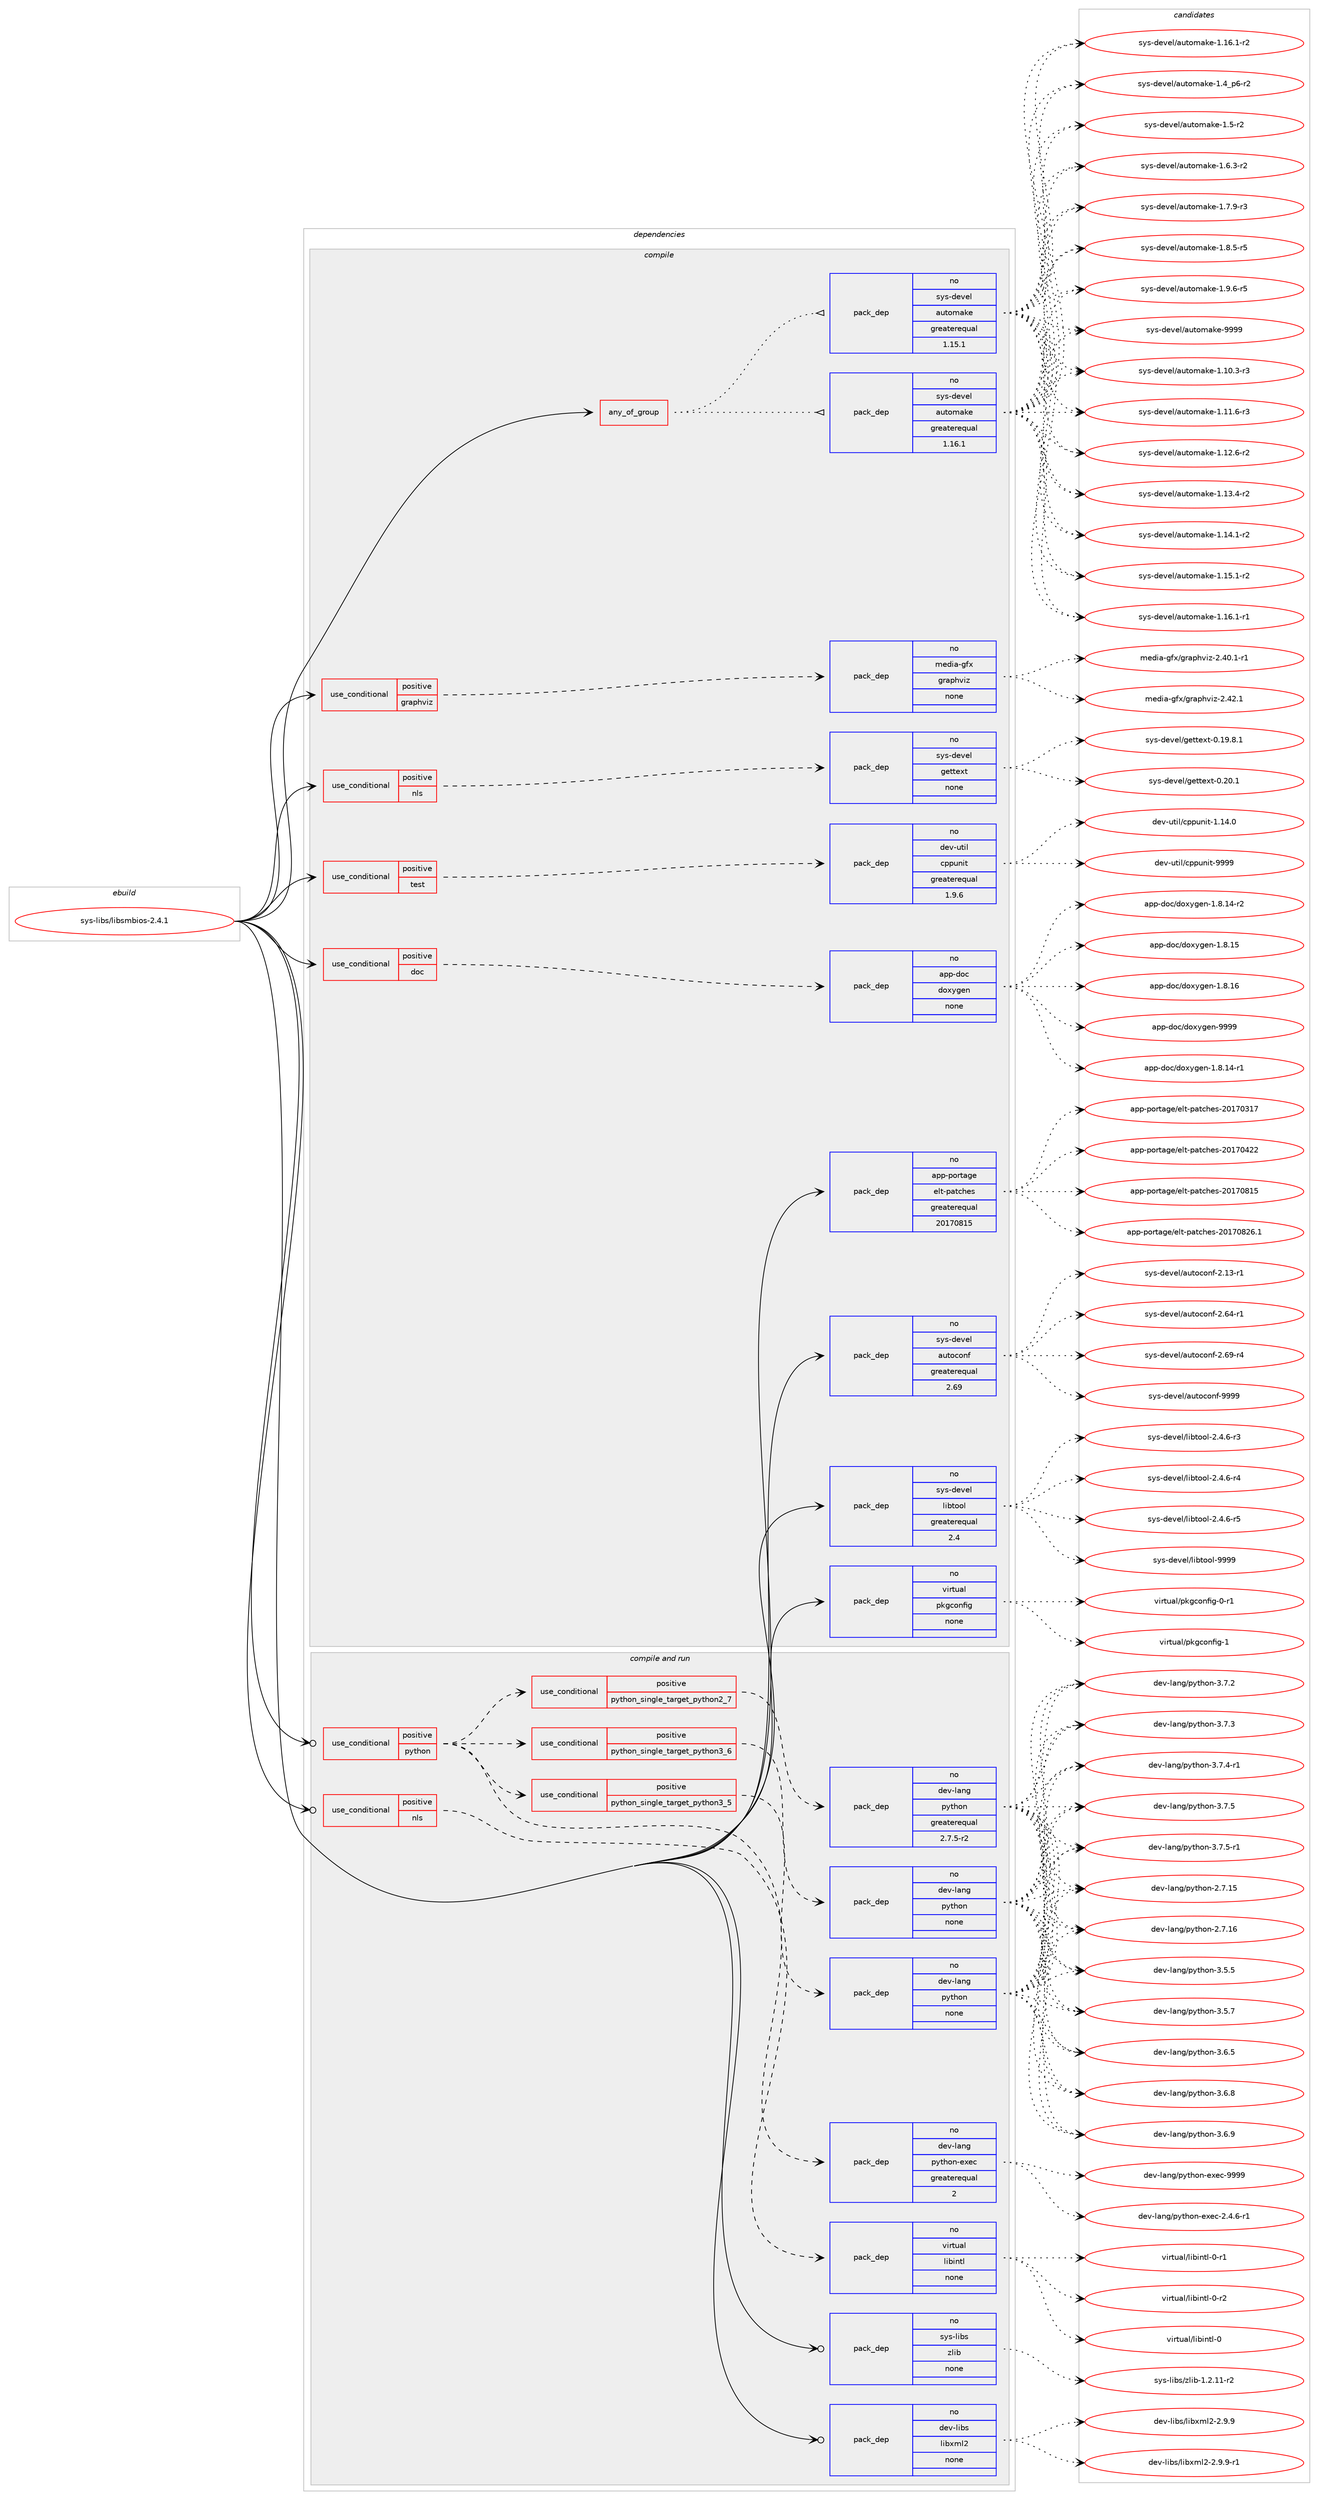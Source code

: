 digraph prolog {

# *************
# Graph options
# *************

newrank=true;
concentrate=true;
compound=true;
graph [rankdir=LR,fontname=Helvetica,fontsize=10,ranksep=1.5];#, ranksep=2.5, nodesep=0.2];
edge  [arrowhead=vee];
node  [fontname=Helvetica,fontsize=10];

# **********
# The ebuild
# **********

subgraph cluster_leftcol {
color=gray;
rank=same;
label=<<i>ebuild</i>>;
id [label="sys-libs/libsmbios-2.4.1", color=red, width=4, href="../sys-libs/libsmbios-2.4.1.svg"];
}

# ****************
# The dependencies
# ****************

subgraph cluster_midcol {
color=gray;
label=<<i>dependencies</i>>;
subgraph cluster_compile {
fillcolor="#eeeeee";
style=filled;
label=<<i>compile</i>>;
subgraph any15237 {
dependency898273 [label=<<TABLE BORDER="0" CELLBORDER="1" CELLSPACING="0" CELLPADDING="4"><TR><TD CELLPADDING="10">any_of_group</TD></TR></TABLE>>, shape=none, color=red];subgraph pack666626 {
dependency898274 [label=<<TABLE BORDER="0" CELLBORDER="1" CELLSPACING="0" CELLPADDING="4" WIDTH="220"><TR><TD ROWSPAN="6" CELLPADDING="30">pack_dep</TD></TR><TR><TD WIDTH="110">no</TD></TR><TR><TD>sys-devel</TD></TR><TR><TD>automake</TD></TR><TR><TD>greaterequal</TD></TR><TR><TD>1.16.1</TD></TR></TABLE>>, shape=none, color=blue];
}
dependency898273:e -> dependency898274:w [weight=20,style="dotted",arrowhead="oinv"];
subgraph pack666627 {
dependency898275 [label=<<TABLE BORDER="0" CELLBORDER="1" CELLSPACING="0" CELLPADDING="4" WIDTH="220"><TR><TD ROWSPAN="6" CELLPADDING="30">pack_dep</TD></TR><TR><TD WIDTH="110">no</TD></TR><TR><TD>sys-devel</TD></TR><TR><TD>automake</TD></TR><TR><TD>greaterequal</TD></TR><TR><TD>1.15.1</TD></TR></TABLE>>, shape=none, color=blue];
}
dependency898273:e -> dependency898275:w [weight=20,style="dotted",arrowhead="oinv"];
}
id:e -> dependency898273:w [weight=20,style="solid",arrowhead="vee"];
subgraph cond215855 {
dependency898276 [label=<<TABLE BORDER="0" CELLBORDER="1" CELLSPACING="0" CELLPADDING="4"><TR><TD ROWSPAN="3" CELLPADDING="10">use_conditional</TD></TR><TR><TD>positive</TD></TR><TR><TD>doc</TD></TR></TABLE>>, shape=none, color=red];
subgraph pack666628 {
dependency898277 [label=<<TABLE BORDER="0" CELLBORDER="1" CELLSPACING="0" CELLPADDING="4" WIDTH="220"><TR><TD ROWSPAN="6" CELLPADDING="30">pack_dep</TD></TR><TR><TD WIDTH="110">no</TD></TR><TR><TD>app-doc</TD></TR><TR><TD>doxygen</TD></TR><TR><TD>none</TD></TR><TR><TD></TD></TR></TABLE>>, shape=none, color=blue];
}
dependency898276:e -> dependency898277:w [weight=20,style="dashed",arrowhead="vee"];
}
id:e -> dependency898276:w [weight=20,style="solid",arrowhead="vee"];
subgraph cond215856 {
dependency898278 [label=<<TABLE BORDER="0" CELLBORDER="1" CELLSPACING="0" CELLPADDING="4"><TR><TD ROWSPAN="3" CELLPADDING="10">use_conditional</TD></TR><TR><TD>positive</TD></TR><TR><TD>graphviz</TD></TR></TABLE>>, shape=none, color=red];
subgraph pack666629 {
dependency898279 [label=<<TABLE BORDER="0" CELLBORDER="1" CELLSPACING="0" CELLPADDING="4" WIDTH="220"><TR><TD ROWSPAN="6" CELLPADDING="30">pack_dep</TD></TR><TR><TD WIDTH="110">no</TD></TR><TR><TD>media-gfx</TD></TR><TR><TD>graphviz</TD></TR><TR><TD>none</TD></TR><TR><TD></TD></TR></TABLE>>, shape=none, color=blue];
}
dependency898278:e -> dependency898279:w [weight=20,style="dashed",arrowhead="vee"];
}
id:e -> dependency898278:w [weight=20,style="solid",arrowhead="vee"];
subgraph cond215857 {
dependency898280 [label=<<TABLE BORDER="0" CELLBORDER="1" CELLSPACING="0" CELLPADDING="4"><TR><TD ROWSPAN="3" CELLPADDING="10">use_conditional</TD></TR><TR><TD>positive</TD></TR><TR><TD>nls</TD></TR></TABLE>>, shape=none, color=red];
subgraph pack666630 {
dependency898281 [label=<<TABLE BORDER="0" CELLBORDER="1" CELLSPACING="0" CELLPADDING="4" WIDTH="220"><TR><TD ROWSPAN="6" CELLPADDING="30">pack_dep</TD></TR><TR><TD WIDTH="110">no</TD></TR><TR><TD>sys-devel</TD></TR><TR><TD>gettext</TD></TR><TR><TD>none</TD></TR><TR><TD></TD></TR></TABLE>>, shape=none, color=blue];
}
dependency898280:e -> dependency898281:w [weight=20,style="dashed",arrowhead="vee"];
}
id:e -> dependency898280:w [weight=20,style="solid",arrowhead="vee"];
subgraph cond215858 {
dependency898282 [label=<<TABLE BORDER="0" CELLBORDER="1" CELLSPACING="0" CELLPADDING="4"><TR><TD ROWSPAN="3" CELLPADDING="10">use_conditional</TD></TR><TR><TD>positive</TD></TR><TR><TD>test</TD></TR></TABLE>>, shape=none, color=red];
subgraph pack666631 {
dependency898283 [label=<<TABLE BORDER="0" CELLBORDER="1" CELLSPACING="0" CELLPADDING="4" WIDTH="220"><TR><TD ROWSPAN="6" CELLPADDING="30">pack_dep</TD></TR><TR><TD WIDTH="110">no</TD></TR><TR><TD>dev-util</TD></TR><TR><TD>cppunit</TD></TR><TR><TD>greaterequal</TD></TR><TR><TD>1.9.6</TD></TR></TABLE>>, shape=none, color=blue];
}
dependency898282:e -> dependency898283:w [weight=20,style="dashed",arrowhead="vee"];
}
id:e -> dependency898282:w [weight=20,style="solid",arrowhead="vee"];
subgraph pack666632 {
dependency898284 [label=<<TABLE BORDER="0" CELLBORDER="1" CELLSPACING="0" CELLPADDING="4" WIDTH="220"><TR><TD ROWSPAN="6" CELLPADDING="30">pack_dep</TD></TR><TR><TD WIDTH="110">no</TD></TR><TR><TD>app-portage</TD></TR><TR><TD>elt-patches</TD></TR><TR><TD>greaterequal</TD></TR><TR><TD>20170815</TD></TR></TABLE>>, shape=none, color=blue];
}
id:e -> dependency898284:w [weight=20,style="solid",arrowhead="vee"];
subgraph pack666633 {
dependency898285 [label=<<TABLE BORDER="0" CELLBORDER="1" CELLSPACING="0" CELLPADDING="4" WIDTH="220"><TR><TD ROWSPAN="6" CELLPADDING="30">pack_dep</TD></TR><TR><TD WIDTH="110">no</TD></TR><TR><TD>sys-devel</TD></TR><TR><TD>autoconf</TD></TR><TR><TD>greaterequal</TD></TR><TR><TD>2.69</TD></TR></TABLE>>, shape=none, color=blue];
}
id:e -> dependency898285:w [weight=20,style="solid",arrowhead="vee"];
subgraph pack666634 {
dependency898286 [label=<<TABLE BORDER="0" CELLBORDER="1" CELLSPACING="0" CELLPADDING="4" WIDTH="220"><TR><TD ROWSPAN="6" CELLPADDING="30">pack_dep</TD></TR><TR><TD WIDTH="110">no</TD></TR><TR><TD>sys-devel</TD></TR><TR><TD>libtool</TD></TR><TR><TD>greaterequal</TD></TR><TR><TD>2.4</TD></TR></TABLE>>, shape=none, color=blue];
}
id:e -> dependency898286:w [weight=20,style="solid",arrowhead="vee"];
subgraph pack666635 {
dependency898287 [label=<<TABLE BORDER="0" CELLBORDER="1" CELLSPACING="0" CELLPADDING="4" WIDTH="220"><TR><TD ROWSPAN="6" CELLPADDING="30">pack_dep</TD></TR><TR><TD WIDTH="110">no</TD></TR><TR><TD>virtual</TD></TR><TR><TD>pkgconfig</TD></TR><TR><TD>none</TD></TR><TR><TD></TD></TR></TABLE>>, shape=none, color=blue];
}
id:e -> dependency898287:w [weight=20,style="solid",arrowhead="vee"];
}
subgraph cluster_compileandrun {
fillcolor="#eeeeee";
style=filled;
label=<<i>compile and run</i>>;
subgraph cond215859 {
dependency898288 [label=<<TABLE BORDER="0" CELLBORDER="1" CELLSPACING="0" CELLPADDING="4"><TR><TD ROWSPAN="3" CELLPADDING="10">use_conditional</TD></TR><TR><TD>positive</TD></TR><TR><TD>nls</TD></TR></TABLE>>, shape=none, color=red];
subgraph pack666636 {
dependency898289 [label=<<TABLE BORDER="0" CELLBORDER="1" CELLSPACING="0" CELLPADDING="4" WIDTH="220"><TR><TD ROWSPAN="6" CELLPADDING="30">pack_dep</TD></TR><TR><TD WIDTH="110">no</TD></TR><TR><TD>virtual</TD></TR><TR><TD>libintl</TD></TR><TR><TD>none</TD></TR><TR><TD></TD></TR></TABLE>>, shape=none, color=blue];
}
dependency898288:e -> dependency898289:w [weight=20,style="dashed",arrowhead="vee"];
}
id:e -> dependency898288:w [weight=20,style="solid",arrowhead="odotvee"];
subgraph cond215860 {
dependency898290 [label=<<TABLE BORDER="0" CELLBORDER="1" CELLSPACING="0" CELLPADDING="4"><TR><TD ROWSPAN="3" CELLPADDING="10">use_conditional</TD></TR><TR><TD>positive</TD></TR><TR><TD>python</TD></TR></TABLE>>, shape=none, color=red];
subgraph cond215861 {
dependency898291 [label=<<TABLE BORDER="0" CELLBORDER="1" CELLSPACING="0" CELLPADDING="4"><TR><TD ROWSPAN="3" CELLPADDING="10">use_conditional</TD></TR><TR><TD>positive</TD></TR><TR><TD>python_single_target_python2_7</TD></TR></TABLE>>, shape=none, color=red];
subgraph pack666637 {
dependency898292 [label=<<TABLE BORDER="0" CELLBORDER="1" CELLSPACING="0" CELLPADDING="4" WIDTH="220"><TR><TD ROWSPAN="6" CELLPADDING="30">pack_dep</TD></TR><TR><TD WIDTH="110">no</TD></TR><TR><TD>dev-lang</TD></TR><TR><TD>python</TD></TR><TR><TD>greaterequal</TD></TR><TR><TD>2.7.5-r2</TD></TR></TABLE>>, shape=none, color=blue];
}
dependency898291:e -> dependency898292:w [weight=20,style="dashed",arrowhead="vee"];
}
dependency898290:e -> dependency898291:w [weight=20,style="dashed",arrowhead="vee"];
subgraph cond215862 {
dependency898293 [label=<<TABLE BORDER="0" CELLBORDER="1" CELLSPACING="0" CELLPADDING="4"><TR><TD ROWSPAN="3" CELLPADDING="10">use_conditional</TD></TR><TR><TD>positive</TD></TR><TR><TD>python_single_target_python3_5</TD></TR></TABLE>>, shape=none, color=red];
subgraph pack666638 {
dependency898294 [label=<<TABLE BORDER="0" CELLBORDER="1" CELLSPACING="0" CELLPADDING="4" WIDTH="220"><TR><TD ROWSPAN="6" CELLPADDING="30">pack_dep</TD></TR><TR><TD WIDTH="110">no</TD></TR><TR><TD>dev-lang</TD></TR><TR><TD>python</TD></TR><TR><TD>none</TD></TR><TR><TD></TD></TR></TABLE>>, shape=none, color=blue];
}
dependency898293:e -> dependency898294:w [weight=20,style="dashed",arrowhead="vee"];
}
dependency898290:e -> dependency898293:w [weight=20,style="dashed",arrowhead="vee"];
subgraph cond215863 {
dependency898295 [label=<<TABLE BORDER="0" CELLBORDER="1" CELLSPACING="0" CELLPADDING="4"><TR><TD ROWSPAN="3" CELLPADDING="10">use_conditional</TD></TR><TR><TD>positive</TD></TR><TR><TD>python_single_target_python3_6</TD></TR></TABLE>>, shape=none, color=red];
subgraph pack666639 {
dependency898296 [label=<<TABLE BORDER="0" CELLBORDER="1" CELLSPACING="0" CELLPADDING="4" WIDTH="220"><TR><TD ROWSPAN="6" CELLPADDING="30">pack_dep</TD></TR><TR><TD WIDTH="110">no</TD></TR><TR><TD>dev-lang</TD></TR><TR><TD>python</TD></TR><TR><TD>none</TD></TR><TR><TD></TD></TR></TABLE>>, shape=none, color=blue];
}
dependency898295:e -> dependency898296:w [weight=20,style="dashed",arrowhead="vee"];
}
dependency898290:e -> dependency898295:w [weight=20,style="dashed",arrowhead="vee"];
subgraph pack666640 {
dependency898297 [label=<<TABLE BORDER="0" CELLBORDER="1" CELLSPACING="0" CELLPADDING="4" WIDTH="220"><TR><TD ROWSPAN="6" CELLPADDING="30">pack_dep</TD></TR><TR><TD WIDTH="110">no</TD></TR><TR><TD>dev-lang</TD></TR><TR><TD>python-exec</TD></TR><TR><TD>greaterequal</TD></TR><TR><TD>2</TD></TR></TABLE>>, shape=none, color=blue];
}
dependency898290:e -> dependency898297:w [weight=20,style="dashed",arrowhead="vee"];
}
id:e -> dependency898290:w [weight=20,style="solid",arrowhead="odotvee"];
subgraph pack666641 {
dependency898298 [label=<<TABLE BORDER="0" CELLBORDER="1" CELLSPACING="0" CELLPADDING="4" WIDTH="220"><TR><TD ROWSPAN="6" CELLPADDING="30">pack_dep</TD></TR><TR><TD WIDTH="110">no</TD></TR><TR><TD>dev-libs</TD></TR><TR><TD>libxml2</TD></TR><TR><TD>none</TD></TR><TR><TD></TD></TR></TABLE>>, shape=none, color=blue];
}
id:e -> dependency898298:w [weight=20,style="solid",arrowhead="odotvee"];
subgraph pack666642 {
dependency898299 [label=<<TABLE BORDER="0" CELLBORDER="1" CELLSPACING="0" CELLPADDING="4" WIDTH="220"><TR><TD ROWSPAN="6" CELLPADDING="30">pack_dep</TD></TR><TR><TD WIDTH="110">no</TD></TR><TR><TD>sys-libs</TD></TR><TR><TD>zlib</TD></TR><TR><TD>none</TD></TR><TR><TD></TD></TR></TABLE>>, shape=none, color=blue];
}
id:e -> dependency898299:w [weight=20,style="solid",arrowhead="odotvee"];
}
subgraph cluster_run {
fillcolor="#eeeeee";
style=filled;
label=<<i>run</i>>;
}
}

# **************
# The candidates
# **************

subgraph cluster_choices {
rank=same;
color=gray;
label=<<i>candidates</i>>;

subgraph choice666626 {
color=black;
nodesep=1;
choice11512111545100101118101108479711711611110997107101454946494846514511451 [label="sys-devel/automake-1.10.3-r3", color=red, width=4,href="../sys-devel/automake-1.10.3-r3.svg"];
choice11512111545100101118101108479711711611110997107101454946494946544511451 [label="sys-devel/automake-1.11.6-r3", color=red, width=4,href="../sys-devel/automake-1.11.6-r3.svg"];
choice11512111545100101118101108479711711611110997107101454946495046544511450 [label="sys-devel/automake-1.12.6-r2", color=red, width=4,href="../sys-devel/automake-1.12.6-r2.svg"];
choice11512111545100101118101108479711711611110997107101454946495146524511450 [label="sys-devel/automake-1.13.4-r2", color=red, width=4,href="../sys-devel/automake-1.13.4-r2.svg"];
choice11512111545100101118101108479711711611110997107101454946495246494511450 [label="sys-devel/automake-1.14.1-r2", color=red, width=4,href="../sys-devel/automake-1.14.1-r2.svg"];
choice11512111545100101118101108479711711611110997107101454946495346494511450 [label="sys-devel/automake-1.15.1-r2", color=red, width=4,href="../sys-devel/automake-1.15.1-r2.svg"];
choice11512111545100101118101108479711711611110997107101454946495446494511449 [label="sys-devel/automake-1.16.1-r1", color=red, width=4,href="../sys-devel/automake-1.16.1-r1.svg"];
choice11512111545100101118101108479711711611110997107101454946495446494511450 [label="sys-devel/automake-1.16.1-r2", color=red, width=4,href="../sys-devel/automake-1.16.1-r2.svg"];
choice115121115451001011181011084797117116111109971071014549465295112544511450 [label="sys-devel/automake-1.4_p6-r2", color=red, width=4,href="../sys-devel/automake-1.4_p6-r2.svg"];
choice11512111545100101118101108479711711611110997107101454946534511450 [label="sys-devel/automake-1.5-r2", color=red, width=4,href="../sys-devel/automake-1.5-r2.svg"];
choice115121115451001011181011084797117116111109971071014549465446514511450 [label="sys-devel/automake-1.6.3-r2", color=red, width=4,href="../sys-devel/automake-1.6.3-r2.svg"];
choice115121115451001011181011084797117116111109971071014549465546574511451 [label="sys-devel/automake-1.7.9-r3", color=red, width=4,href="../sys-devel/automake-1.7.9-r3.svg"];
choice115121115451001011181011084797117116111109971071014549465646534511453 [label="sys-devel/automake-1.8.5-r5", color=red, width=4,href="../sys-devel/automake-1.8.5-r5.svg"];
choice115121115451001011181011084797117116111109971071014549465746544511453 [label="sys-devel/automake-1.9.6-r5", color=red, width=4,href="../sys-devel/automake-1.9.6-r5.svg"];
choice115121115451001011181011084797117116111109971071014557575757 [label="sys-devel/automake-9999", color=red, width=4,href="../sys-devel/automake-9999.svg"];
dependency898274:e -> choice11512111545100101118101108479711711611110997107101454946494846514511451:w [style=dotted,weight="100"];
dependency898274:e -> choice11512111545100101118101108479711711611110997107101454946494946544511451:w [style=dotted,weight="100"];
dependency898274:e -> choice11512111545100101118101108479711711611110997107101454946495046544511450:w [style=dotted,weight="100"];
dependency898274:e -> choice11512111545100101118101108479711711611110997107101454946495146524511450:w [style=dotted,weight="100"];
dependency898274:e -> choice11512111545100101118101108479711711611110997107101454946495246494511450:w [style=dotted,weight="100"];
dependency898274:e -> choice11512111545100101118101108479711711611110997107101454946495346494511450:w [style=dotted,weight="100"];
dependency898274:e -> choice11512111545100101118101108479711711611110997107101454946495446494511449:w [style=dotted,weight="100"];
dependency898274:e -> choice11512111545100101118101108479711711611110997107101454946495446494511450:w [style=dotted,weight="100"];
dependency898274:e -> choice115121115451001011181011084797117116111109971071014549465295112544511450:w [style=dotted,weight="100"];
dependency898274:e -> choice11512111545100101118101108479711711611110997107101454946534511450:w [style=dotted,weight="100"];
dependency898274:e -> choice115121115451001011181011084797117116111109971071014549465446514511450:w [style=dotted,weight="100"];
dependency898274:e -> choice115121115451001011181011084797117116111109971071014549465546574511451:w [style=dotted,weight="100"];
dependency898274:e -> choice115121115451001011181011084797117116111109971071014549465646534511453:w [style=dotted,weight="100"];
dependency898274:e -> choice115121115451001011181011084797117116111109971071014549465746544511453:w [style=dotted,weight="100"];
dependency898274:e -> choice115121115451001011181011084797117116111109971071014557575757:w [style=dotted,weight="100"];
}
subgraph choice666627 {
color=black;
nodesep=1;
choice11512111545100101118101108479711711611110997107101454946494846514511451 [label="sys-devel/automake-1.10.3-r3", color=red, width=4,href="../sys-devel/automake-1.10.3-r3.svg"];
choice11512111545100101118101108479711711611110997107101454946494946544511451 [label="sys-devel/automake-1.11.6-r3", color=red, width=4,href="../sys-devel/automake-1.11.6-r3.svg"];
choice11512111545100101118101108479711711611110997107101454946495046544511450 [label="sys-devel/automake-1.12.6-r2", color=red, width=4,href="../sys-devel/automake-1.12.6-r2.svg"];
choice11512111545100101118101108479711711611110997107101454946495146524511450 [label="sys-devel/automake-1.13.4-r2", color=red, width=4,href="../sys-devel/automake-1.13.4-r2.svg"];
choice11512111545100101118101108479711711611110997107101454946495246494511450 [label="sys-devel/automake-1.14.1-r2", color=red, width=4,href="../sys-devel/automake-1.14.1-r2.svg"];
choice11512111545100101118101108479711711611110997107101454946495346494511450 [label="sys-devel/automake-1.15.1-r2", color=red, width=4,href="../sys-devel/automake-1.15.1-r2.svg"];
choice11512111545100101118101108479711711611110997107101454946495446494511449 [label="sys-devel/automake-1.16.1-r1", color=red, width=4,href="../sys-devel/automake-1.16.1-r1.svg"];
choice11512111545100101118101108479711711611110997107101454946495446494511450 [label="sys-devel/automake-1.16.1-r2", color=red, width=4,href="../sys-devel/automake-1.16.1-r2.svg"];
choice115121115451001011181011084797117116111109971071014549465295112544511450 [label="sys-devel/automake-1.4_p6-r2", color=red, width=4,href="../sys-devel/automake-1.4_p6-r2.svg"];
choice11512111545100101118101108479711711611110997107101454946534511450 [label="sys-devel/automake-1.5-r2", color=red, width=4,href="../sys-devel/automake-1.5-r2.svg"];
choice115121115451001011181011084797117116111109971071014549465446514511450 [label="sys-devel/automake-1.6.3-r2", color=red, width=4,href="../sys-devel/automake-1.6.3-r2.svg"];
choice115121115451001011181011084797117116111109971071014549465546574511451 [label="sys-devel/automake-1.7.9-r3", color=red, width=4,href="../sys-devel/automake-1.7.9-r3.svg"];
choice115121115451001011181011084797117116111109971071014549465646534511453 [label="sys-devel/automake-1.8.5-r5", color=red, width=4,href="../sys-devel/automake-1.8.5-r5.svg"];
choice115121115451001011181011084797117116111109971071014549465746544511453 [label="sys-devel/automake-1.9.6-r5", color=red, width=4,href="../sys-devel/automake-1.9.6-r5.svg"];
choice115121115451001011181011084797117116111109971071014557575757 [label="sys-devel/automake-9999", color=red, width=4,href="../sys-devel/automake-9999.svg"];
dependency898275:e -> choice11512111545100101118101108479711711611110997107101454946494846514511451:w [style=dotted,weight="100"];
dependency898275:e -> choice11512111545100101118101108479711711611110997107101454946494946544511451:w [style=dotted,weight="100"];
dependency898275:e -> choice11512111545100101118101108479711711611110997107101454946495046544511450:w [style=dotted,weight="100"];
dependency898275:e -> choice11512111545100101118101108479711711611110997107101454946495146524511450:w [style=dotted,weight="100"];
dependency898275:e -> choice11512111545100101118101108479711711611110997107101454946495246494511450:w [style=dotted,weight="100"];
dependency898275:e -> choice11512111545100101118101108479711711611110997107101454946495346494511450:w [style=dotted,weight="100"];
dependency898275:e -> choice11512111545100101118101108479711711611110997107101454946495446494511449:w [style=dotted,weight="100"];
dependency898275:e -> choice11512111545100101118101108479711711611110997107101454946495446494511450:w [style=dotted,weight="100"];
dependency898275:e -> choice115121115451001011181011084797117116111109971071014549465295112544511450:w [style=dotted,weight="100"];
dependency898275:e -> choice11512111545100101118101108479711711611110997107101454946534511450:w [style=dotted,weight="100"];
dependency898275:e -> choice115121115451001011181011084797117116111109971071014549465446514511450:w [style=dotted,weight="100"];
dependency898275:e -> choice115121115451001011181011084797117116111109971071014549465546574511451:w [style=dotted,weight="100"];
dependency898275:e -> choice115121115451001011181011084797117116111109971071014549465646534511453:w [style=dotted,weight="100"];
dependency898275:e -> choice115121115451001011181011084797117116111109971071014549465746544511453:w [style=dotted,weight="100"];
dependency898275:e -> choice115121115451001011181011084797117116111109971071014557575757:w [style=dotted,weight="100"];
}
subgraph choice666628 {
color=black;
nodesep=1;
choice97112112451001119947100111120121103101110454946564649524511449 [label="app-doc/doxygen-1.8.14-r1", color=red, width=4,href="../app-doc/doxygen-1.8.14-r1.svg"];
choice97112112451001119947100111120121103101110454946564649524511450 [label="app-doc/doxygen-1.8.14-r2", color=red, width=4,href="../app-doc/doxygen-1.8.14-r2.svg"];
choice9711211245100111994710011112012110310111045494656464953 [label="app-doc/doxygen-1.8.15", color=red, width=4,href="../app-doc/doxygen-1.8.15.svg"];
choice9711211245100111994710011112012110310111045494656464954 [label="app-doc/doxygen-1.8.16", color=red, width=4,href="../app-doc/doxygen-1.8.16.svg"];
choice971121124510011199471001111201211031011104557575757 [label="app-doc/doxygen-9999", color=red, width=4,href="../app-doc/doxygen-9999.svg"];
dependency898277:e -> choice97112112451001119947100111120121103101110454946564649524511449:w [style=dotted,weight="100"];
dependency898277:e -> choice97112112451001119947100111120121103101110454946564649524511450:w [style=dotted,weight="100"];
dependency898277:e -> choice9711211245100111994710011112012110310111045494656464953:w [style=dotted,weight="100"];
dependency898277:e -> choice9711211245100111994710011112012110310111045494656464954:w [style=dotted,weight="100"];
dependency898277:e -> choice971121124510011199471001111201211031011104557575757:w [style=dotted,weight="100"];
}
subgraph choice666629 {
color=black;
nodesep=1;
choice10910110010597451031021204710311497112104118105122455046524846494511449 [label="media-gfx/graphviz-2.40.1-r1", color=red, width=4,href="../media-gfx/graphviz-2.40.1-r1.svg"];
choice1091011001059745103102120471031149711210411810512245504652504649 [label="media-gfx/graphviz-2.42.1", color=red, width=4,href="../media-gfx/graphviz-2.42.1.svg"];
dependency898279:e -> choice10910110010597451031021204710311497112104118105122455046524846494511449:w [style=dotted,weight="100"];
dependency898279:e -> choice1091011001059745103102120471031149711210411810512245504652504649:w [style=dotted,weight="100"];
}
subgraph choice666630 {
color=black;
nodesep=1;
choice1151211154510010111810110847103101116116101120116454846495746564649 [label="sys-devel/gettext-0.19.8.1", color=red, width=4,href="../sys-devel/gettext-0.19.8.1.svg"];
choice115121115451001011181011084710310111611610112011645484650484649 [label="sys-devel/gettext-0.20.1", color=red, width=4,href="../sys-devel/gettext-0.20.1.svg"];
dependency898281:e -> choice1151211154510010111810110847103101116116101120116454846495746564649:w [style=dotted,weight="100"];
dependency898281:e -> choice115121115451001011181011084710310111611610112011645484650484649:w [style=dotted,weight="100"];
}
subgraph choice666631 {
color=black;
nodesep=1;
choice10010111845117116105108479911211211711010511645494649524648 [label="dev-util/cppunit-1.14.0", color=red, width=4,href="../dev-util/cppunit-1.14.0.svg"];
choice1001011184511711610510847991121121171101051164557575757 [label="dev-util/cppunit-9999", color=red, width=4,href="../dev-util/cppunit-9999.svg"];
dependency898283:e -> choice10010111845117116105108479911211211711010511645494649524648:w [style=dotted,weight="100"];
dependency898283:e -> choice1001011184511711610510847991121121171101051164557575757:w [style=dotted,weight="100"];
}
subgraph choice666632 {
color=black;
nodesep=1;
choice97112112451121111141169710310147101108116451129711699104101115455048495548514955 [label="app-portage/elt-patches-20170317", color=red, width=4,href="../app-portage/elt-patches-20170317.svg"];
choice97112112451121111141169710310147101108116451129711699104101115455048495548525050 [label="app-portage/elt-patches-20170422", color=red, width=4,href="../app-portage/elt-patches-20170422.svg"];
choice97112112451121111141169710310147101108116451129711699104101115455048495548564953 [label="app-portage/elt-patches-20170815", color=red, width=4,href="../app-portage/elt-patches-20170815.svg"];
choice971121124511211111411697103101471011081164511297116991041011154550484955485650544649 [label="app-portage/elt-patches-20170826.1", color=red, width=4,href="../app-portage/elt-patches-20170826.1.svg"];
dependency898284:e -> choice97112112451121111141169710310147101108116451129711699104101115455048495548514955:w [style=dotted,weight="100"];
dependency898284:e -> choice97112112451121111141169710310147101108116451129711699104101115455048495548525050:w [style=dotted,weight="100"];
dependency898284:e -> choice97112112451121111141169710310147101108116451129711699104101115455048495548564953:w [style=dotted,weight="100"];
dependency898284:e -> choice971121124511211111411697103101471011081164511297116991041011154550484955485650544649:w [style=dotted,weight="100"];
}
subgraph choice666633 {
color=black;
nodesep=1;
choice1151211154510010111810110847971171161119911111010245504649514511449 [label="sys-devel/autoconf-2.13-r1", color=red, width=4,href="../sys-devel/autoconf-2.13-r1.svg"];
choice1151211154510010111810110847971171161119911111010245504654524511449 [label="sys-devel/autoconf-2.64-r1", color=red, width=4,href="../sys-devel/autoconf-2.64-r1.svg"];
choice1151211154510010111810110847971171161119911111010245504654574511452 [label="sys-devel/autoconf-2.69-r4", color=red, width=4,href="../sys-devel/autoconf-2.69-r4.svg"];
choice115121115451001011181011084797117116111991111101024557575757 [label="sys-devel/autoconf-9999", color=red, width=4,href="../sys-devel/autoconf-9999.svg"];
dependency898285:e -> choice1151211154510010111810110847971171161119911111010245504649514511449:w [style=dotted,weight="100"];
dependency898285:e -> choice1151211154510010111810110847971171161119911111010245504654524511449:w [style=dotted,weight="100"];
dependency898285:e -> choice1151211154510010111810110847971171161119911111010245504654574511452:w [style=dotted,weight="100"];
dependency898285:e -> choice115121115451001011181011084797117116111991111101024557575757:w [style=dotted,weight="100"];
}
subgraph choice666634 {
color=black;
nodesep=1;
choice1151211154510010111810110847108105981161111111084550465246544511451 [label="sys-devel/libtool-2.4.6-r3", color=red, width=4,href="../sys-devel/libtool-2.4.6-r3.svg"];
choice1151211154510010111810110847108105981161111111084550465246544511452 [label="sys-devel/libtool-2.4.6-r4", color=red, width=4,href="../sys-devel/libtool-2.4.6-r4.svg"];
choice1151211154510010111810110847108105981161111111084550465246544511453 [label="sys-devel/libtool-2.4.6-r5", color=red, width=4,href="../sys-devel/libtool-2.4.6-r5.svg"];
choice1151211154510010111810110847108105981161111111084557575757 [label="sys-devel/libtool-9999", color=red, width=4,href="../sys-devel/libtool-9999.svg"];
dependency898286:e -> choice1151211154510010111810110847108105981161111111084550465246544511451:w [style=dotted,weight="100"];
dependency898286:e -> choice1151211154510010111810110847108105981161111111084550465246544511452:w [style=dotted,weight="100"];
dependency898286:e -> choice1151211154510010111810110847108105981161111111084550465246544511453:w [style=dotted,weight="100"];
dependency898286:e -> choice1151211154510010111810110847108105981161111111084557575757:w [style=dotted,weight="100"];
}
subgraph choice666635 {
color=black;
nodesep=1;
choice11810511411611797108471121071039911111010210510345484511449 [label="virtual/pkgconfig-0-r1", color=red, width=4,href="../virtual/pkgconfig-0-r1.svg"];
choice1181051141161179710847112107103991111101021051034549 [label="virtual/pkgconfig-1", color=red, width=4,href="../virtual/pkgconfig-1.svg"];
dependency898287:e -> choice11810511411611797108471121071039911111010210510345484511449:w [style=dotted,weight="100"];
dependency898287:e -> choice1181051141161179710847112107103991111101021051034549:w [style=dotted,weight="100"];
}
subgraph choice666636 {
color=black;
nodesep=1;
choice1181051141161179710847108105981051101161084548 [label="virtual/libintl-0", color=red, width=4,href="../virtual/libintl-0.svg"];
choice11810511411611797108471081059810511011610845484511449 [label="virtual/libintl-0-r1", color=red, width=4,href="../virtual/libintl-0-r1.svg"];
choice11810511411611797108471081059810511011610845484511450 [label="virtual/libintl-0-r2", color=red, width=4,href="../virtual/libintl-0-r2.svg"];
dependency898289:e -> choice1181051141161179710847108105981051101161084548:w [style=dotted,weight="100"];
dependency898289:e -> choice11810511411611797108471081059810511011610845484511449:w [style=dotted,weight="100"];
dependency898289:e -> choice11810511411611797108471081059810511011610845484511450:w [style=dotted,weight="100"];
}
subgraph choice666637 {
color=black;
nodesep=1;
choice10010111845108971101034711212111610411111045504655464953 [label="dev-lang/python-2.7.15", color=red, width=4,href="../dev-lang/python-2.7.15.svg"];
choice10010111845108971101034711212111610411111045504655464954 [label="dev-lang/python-2.7.16", color=red, width=4,href="../dev-lang/python-2.7.16.svg"];
choice100101118451089711010347112121116104111110455146534653 [label="dev-lang/python-3.5.5", color=red, width=4,href="../dev-lang/python-3.5.5.svg"];
choice100101118451089711010347112121116104111110455146534655 [label="dev-lang/python-3.5.7", color=red, width=4,href="../dev-lang/python-3.5.7.svg"];
choice100101118451089711010347112121116104111110455146544653 [label="dev-lang/python-3.6.5", color=red, width=4,href="../dev-lang/python-3.6.5.svg"];
choice100101118451089711010347112121116104111110455146544656 [label="dev-lang/python-3.6.8", color=red, width=4,href="../dev-lang/python-3.6.8.svg"];
choice100101118451089711010347112121116104111110455146544657 [label="dev-lang/python-3.6.9", color=red, width=4,href="../dev-lang/python-3.6.9.svg"];
choice100101118451089711010347112121116104111110455146554650 [label="dev-lang/python-3.7.2", color=red, width=4,href="../dev-lang/python-3.7.2.svg"];
choice100101118451089711010347112121116104111110455146554651 [label="dev-lang/python-3.7.3", color=red, width=4,href="../dev-lang/python-3.7.3.svg"];
choice1001011184510897110103471121211161041111104551465546524511449 [label="dev-lang/python-3.7.4-r1", color=red, width=4,href="../dev-lang/python-3.7.4-r1.svg"];
choice100101118451089711010347112121116104111110455146554653 [label="dev-lang/python-3.7.5", color=red, width=4,href="../dev-lang/python-3.7.5.svg"];
choice1001011184510897110103471121211161041111104551465546534511449 [label="dev-lang/python-3.7.5-r1", color=red, width=4,href="../dev-lang/python-3.7.5-r1.svg"];
dependency898292:e -> choice10010111845108971101034711212111610411111045504655464953:w [style=dotted,weight="100"];
dependency898292:e -> choice10010111845108971101034711212111610411111045504655464954:w [style=dotted,weight="100"];
dependency898292:e -> choice100101118451089711010347112121116104111110455146534653:w [style=dotted,weight="100"];
dependency898292:e -> choice100101118451089711010347112121116104111110455146534655:w [style=dotted,weight="100"];
dependency898292:e -> choice100101118451089711010347112121116104111110455146544653:w [style=dotted,weight="100"];
dependency898292:e -> choice100101118451089711010347112121116104111110455146544656:w [style=dotted,weight="100"];
dependency898292:e -> choice100101118451089711010347112121116104111110455146544657:w [style=dotted,weight="100"];
dependency898292:e -> choice100101118451089711010347112121116104111110455146554650:w [style=dotted,weight="100"];
dependency898292:e -> choice100101118451089711010347112121116104111110455146554651:w [style=dotted,weight="100"];
dependency898292:e -> choice1001011184510897110103471121211161041111104551465546524511449:w [style=dotted,weight="100"];
dependency898292:e -> choice100101118451089711010347112121116104111110455146554653:w [style=dotted,weight="100"];
dependency898292:e -> choice1001011184510897110103471121211161041111104551465546534511449:w [style=dotted,weight="100"];
}
subgraph choice666638 {
color=black;
nodesep=1;
choice10010111845108971101034711212111610411111045504655464953 [label="dev-lang/python-2.7.15", color=red, width=4,href="../dev-lang/python-2.7.15.svg"];
choice10010111845108971101034711212111610411111045504655464954 [label="dev-lang/python-2.7.16", color=red, width=4,href="../dev-lang/python-2.7.16.svg"];
choice100101118451089711010347112121116104111110455146534653 [label="dev-lang/python-3.5.5", color=red, width=4,href="../dev-lang/python-3.5.5.svg"];
choice100101118451089711010347112121116104111110455146534655 [label="dev-lang/python-3.5.7", color=red, width=4,href="../dev-lang/python-3.5.7.svg"];
choice100101118451089711010347112121116104111110455146544653 [label="dev-lang/python-3.6.5", color=red, width=4,href="../dev-lang/python-3.6.5.svg"];
choice100101118451089711010347112121116104111110455146544656 [label="dev-lang/python-3.6.8", color=red, width=4,href="../dev-lang/python-3.6.8.svg"];
choice100101118451089711010347112121116104111110455146544657 [label="dev-lang/python-3.6.9", color=red, width=4,href="../dev-lang/python-3.6.9.svg"];
choice100101118451089711010347112121116104111110455146554650 [label="dev-lang/python-3.7.2", color=red, width=4,href="../dev-lang/python-3.7.2.svg"];
choice100101118451089711010347112121116104111110455146554651 [label="dev-lang/python-3.7.3", color=red, width=4,href="../dev-lang/python-3.7.3.svg"];
choice1001011184510897110103471121211161041111104551465546524511449 [label="dev-lang/python-3.7.4-r1", color=red, width=4,href="../dev-lang/python-3.7.4-r1.svg"];
choice100101118451089711010347112121116104111110455146554653 [label="dev-lang/python-3.7.5", color=red, width=4,href="../dev-lang/python-3.7.5.svg"];
choice1001011184510897110103471121211161041111104551465546534511449 [label="dev-lang/python-3.7.5-r1", color=red, width=4,href="../dev-lang/python-3.7.5-r1.svg"];
dependency898294:e -> choice10010111845108971101034711212111610411111045504655464953:w [style=dotted,weight="100"];
dependency898294:e -> choice10010111845108971101034711212111610411111045504655464954:w [style=dotted,weight="100"];
dependency898294:e -> choice100101118451089711010347112121116104111110455146534653:w [style=dotted,weight="100"];
dependency898294:e -> choice100101118451089711010347112121116104111110455146534655:w [style=dotted,weight="100"];
dependency898294:e -> choice100101118451089711010347112121116104111110455146544653:w [style=dotted,weight="100"];
dependency898294:e -> choice100101118451089711010347112121116104111110455146544656:w [style=dotted,weight="100"];
dependency898294:e -> choice100101118451089711010347112121116104111110455146544657:w [style=dotted,weight="100"];
dependency898294:e -> choice100101118451089711010347112121116104111110455146554650:w [style=dotted,weight="100"];
dependency898294:e -> choice100101118451089711010347112121116104111110455146554651:w [style=dotted,weight="100"];
dependency898294:e -> choice1001011184510897110103471121211161041111104551465546524511449:w [style=dotted,weight="100"];
dependency898294:e -> choice100101118451089711010347112121116104111110455146554653:w [style=dotted,weight="100"];
dependency898294:e -> choice1001011184510897110103471121211161041111104551465546534511449:w [style=dotted,weight="100"];
}
subgraph choice666639 {
color=black;
nodesep=1;
choice10010111845108971101034711212111610411111045504655464953 [label="dev-lang/python-2.7.15", color=red, width=4,href="../dev-lang/python-2.7.15.svg"];
choice10010111845108971101034711212111610411111045504655464954 [label="dev-lang/python-2.7.16", color=red, width=4,href="../dev-lang/python-2.7.16.svg"];
choice100101118451089711010347112121116104111110455146534653 [label="dev-lang/python-3.5.5", color=red, width=4,href="../dev-lang/python-3.5.5.svg"];
choice100101118451089711010347112121116104111110455146534655 [label="dev-lang/python-3.5.7", color=red, width=4,href="../dev-lang/python-3.5.7.svg"];
choice100101118451089711010347112121116104111110455146544653 [label="dev-lang/python-3.6.5", color=red, width=4,href="../dev-lang/python-3.6.5.svg"];
choice100101118451089711010347112121116104111110455146544656 [label="dev-lang/python-3.6.8", color=red, width=4,href="../dev-lang/python-3.6.8.svg"];
choice100101118451089711010347112121116104111110455146544657 [label="dev-lang/python-3.6.9", color=red, width=4,href="../dev-lang/python-3.6.9.svg"];
choice100101118451089711010347112121116104111110455146554650 [label="dev-lang/python-3.7.2", color=red, width=4,href="../dev-lang/python-3.7.2.svg"];
choice100101118451089711010347112121116104111110455146554651 [label="dev-lang/python-3.7.3", color=red, width=4,href="../dev-lang/python-3.7.3.svg"];
choice1001011184510897110103471121211161041111104551465546524511449 [label="dev-lang/python-3.7.4-r1", color=red, width=4,href="../dev-lang/python-3.7.4-r1.svg"];
choice100101118451089711010347112121116104111110455146554653 [label="dev-lang/python-3.7.5", color=red, width=4,href="../dev-lang/python-3.7.5.svg"];
choice1001011184510897110103471121211161041111104551465546534511449 [label="dev-lang/python-3.7.5-r1", color=red, width=4,href="../dev-lang/python-3.7.5-r1.svg"];
dependency898296:e -> choice10010111845108971101034711212111610411111045504655464953:w [style=dotted,weight="100"];
dependency898296:e -> choice10010111845108971101034711212111610411111045504655464954:w [style=dotted,weight="100"];
dependency898296:e -> choice100101118451089711010347112121116104111110455146534653:w [style=dotted,weight="100"];
dependency898296:e -> choice100101118451089711010347112121116104111110455146534655:w [style=dotted,weight="100"];
dependency898296:e -> choice100101118451089711010347112121116104111110455146544653:w [style=dotted,weight="100"];
dependency898296:e -> choice100101118451089711010347112121116104111110455146544656:w [style=dotted,weight="100"];
dependency898296:e -> choice100101118451089711010347112121116104111110455146544657:w [style=dotted,weight="100"];
dependency898296:e -> choice100101118451089711010347112121116104111110455146554650:w [style=dotted,weight="100"];
dependency898296:e -> choice100101118451089711010347112121116104111110455146554651:w [style=dotted,weight="100"];
dependency898296:e -> choice1001011184510897110103471121211161041111104551465546524511449:w [style=dotted,weight="100"];
dependency898296:e -> choice100101118451089711010347112121116104111110455146554653:w [style=dotted,weight="100"];
dependency898296:e -> choice1001011184510897110103471121211161041111104551465546534511449:w [style=dotted,weight="100"];
}
subgraph choice666640 {
color=black;
nodesep=1;
choice10010111845108971101034711212111610411111045101120101994550465246544511449 [label="dev-lang/python-exec-2.4.6-r1", color=red, width=4,href="../dev-lang/python-exec-2.4.6-r1.svg"];
choice10010111845108971101034711212111610411111045101120101994557575757 [label="dev-lang/python-exec-9999", color=red, width=4,href="../dev-lang/python-exec-9999.svg"];
dependency898297:e -> choice10010111845108971101034711212111610411111045101120101994550465246544511449:w [style=dotted,weight="100"];
dependency898297:e -> choice10010111845108971101034711212111610411111045101120101994557575757:w [style=dotted,weight="100"];
}
subgraph choice666641 {
color=black;
nodesep=1;
choice1001011184510810598115471081059812010910850455046574657 [label="dev-libs/libxml2-2.9.9", color=red, width=4,href="../dev-libs/libxml2-2.9.9.svg"];
choice10010111845108105981154710810598120109108504550465746574511449 [label="dev-libs/libxml2-2.9.9-r1", color=red, width=4,href="../dev-libs/libxml2-2.9.9-r1.svg"];
dependency898298:e -> choice1001011184510810598115471081059812010910850455046574657:w [style=dotted,weight="100"];
dependency898298:e -> choice10010111845108105981154710810598120109108504550465746574511449:w [style=dotted,weight="100"];
}
subgraph choice666642 {
color=black;
nodesep=1;
choice11512111545108105981154712210810598454946504649494511450 [label="sys-libs/zlib-1.2.11-r2", color=red, width=4,href="../sys-libs/zlib-1.2.11-r2.svg"];
dependency898299:e -> choice11512111545108105981154712210810598454946504649494511450:w [style=dotted,weight="100"];
}
}

}
